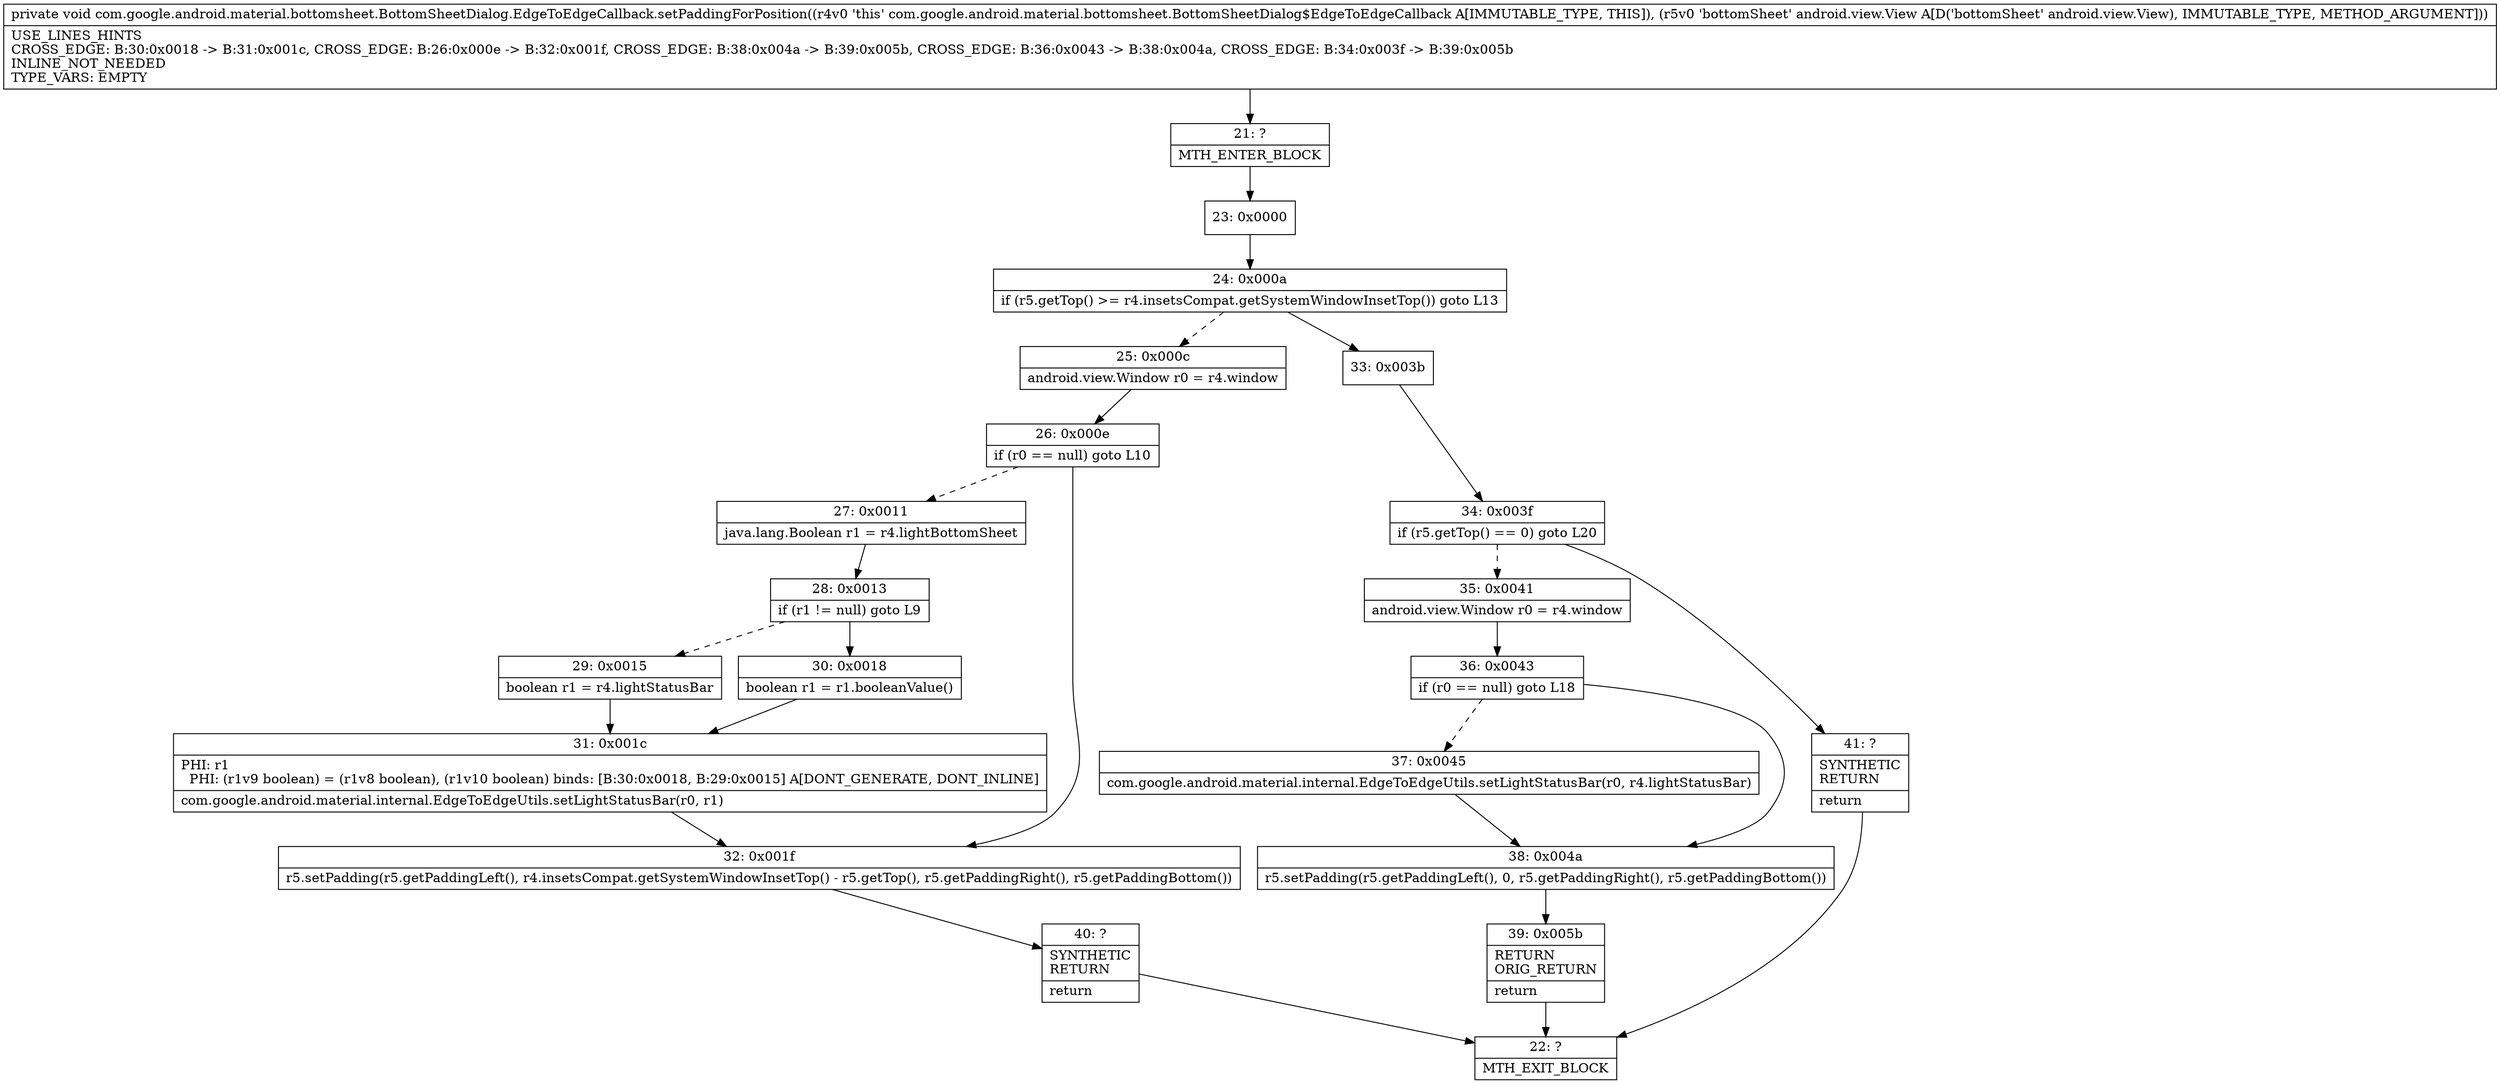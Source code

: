 digraph "CFG forcom.google.android.material.bottomsheet.BottomSheetDialog.EdgeToEdgeCallback.setPaddingForPosition(Landroid\/view\/View;)V" {
Node_21 [shape=record,label="{21\:\ ?|MTH_ENTER_BLOCK\l}"];
Node_23 [shape=record,label="{23\:\ 0x0000}"];
Node_24 [shape=record,label="{24\:\ 0x000a|if (r5.getTop() \>= r4.insetsCompat.getSystemWindowInsetTop()) goto L13\l}"];
Node_25 [shape=record,label="{25\:\ 0x000c|android.view.Window r0 = r4.window\l}"];
Node_26 [shape=record,label="{26\:\ 0x000e|if (r0 == null) goto L10\l}"];
Node_27 [shape=record,label="{27\:\ 0x0011|java.lang.Boolean r1 = r4.lightBottomSheet\l}"];
Node_28 [shape=record,label="{28\:\ 0x0013|if (r1 != null) goto L9\l}"];
Node_29 [shape=record,label="{29\:\ 0x0015|boolean r1 = r4.lightStatusBar\l}"];
Node_31 [shape=record,label="{31\:\ 0x001c|PHI: r1 \l  PHI: (r1v9 boolean) = (r1v8 boolean), (r1v10 boolean) binds: [B:30:0x0018, B:29:0x0015] A[DONT_GENERATE, DONT_INLINE]\l|com.google.android.material.internal.EdgeToEdgeUtils.setLightStatusBar(r0, r1)\l}"];
Node_30 [shape=record,label="{30\:\ 0x0018|boolean r1 = r1.booleanValue()\l}"];
Node_32 [shape=record,label="{32\:\ 0x001f|r5.setPadding(r5.getPaddingLeft(), r4.insetsCompat.getSystemWindowInsetTop() \- r5.getTop(), r5.getPaddingRight(), r5.getPaddingBottom())\l}"];
Node_40 [shape=record,label="{40\:\ ?|SYNTHETIC\lRETURN\l|return\l}"];
Node_22 [shape=record,label="{22\:\ ?|MTH_EXIT_BLOCK\l}"];
Node_33 [shape=record,label="{33\:\ 0x003b}"];
Node_34 [shape=record,label="{34\:\ 0x003f|if (r5.getTop() == 0) goto L20\l}"];
Node_35 [shape=record,label="{35\:\ 0x0041|android.view.Window r0 = r4.window\l}"];
Node_36 [shape=record,label="{36\:\ 0x0043|if (r0 == null) goto L18\l}"];
Node_37 [shape=record,label="{37\:\ 0x0045|com.google.android.material.internal.EdgeToEdgeUtils.setLightStatusBar(r0, r4.lightStatusBar)\l}"];
Node_38 [shape=record,label="{38\:\ 0x004a|r5.setPadding(r5.getPaddingLeft(), 0, r5.getPaddingRight(), r5.getPaddingBottom())\l}"];
Node_39 [shape=record,label="{39\:\ 0x005b|RETURN\lORIG_RETURN\l|return\l}"];
Node_41 [shape=record,label="{41\:\ ?|SYNTHETIC\lRETURN\l|return\l}"];
MethodNode[shape=record,label="{private void com.google.android.material.bottomsheet.BottomSheetDialog.EdgeToEdgeCallback.setPaddingForPosition((r4v0 'this' com.google.android.material.bottomsheet.BottomSheetDialog$EdgeToEdgeCallback A[IMMUTABLE_TYPE, THIS]), (r5v0 'bottomSheet' android.view.View A[D('bottomSheet' android.view.View), IMMUTABLE_TYPE, METHOD_ARGUMENT]))  | USE_LINES_HINTS\lCROSS_EDGE: B:30:0x0018 \-\> B:31:0x001c, CROSS_EDGE: B:26:0x000e \-\> B:32:0x001f, CROSS_EDGE: B:38:0x004a \-\> B:39:0x005b, CROSS_EDGE: B:36:0x0043 \-\> B:38:0x004a, CROSS_EDGE: B:34:0x003f \-\> B:39:0x005b\lINLINE_NOT_NEEDED\lTYPE_VARS: EMPTY\l}"];
MethodNode -> Node_21;Node_21 -> Node_23;
Node_23 -> Node_24;
Node_24 -> Node_25[style=dashed];
Node_24 -> Node_33;
Node_25 -> Node_26;
Node_26 -> Node_27[style=dashed];
Node_26 -> Node_32;
Node_27 -> Node_28;
Node_28 -> Node_29[style=dashed];
Node_28 -> Node_30;
Node_29 -> Node_31;
Node_31 -> Node_32;
Node_30 -> Node_31;
Node_32 -> Node_40;
Node_40 -> Node_22;
Node_33 -> Node_34;
Node_34 -> Node_35[style=dashed];
Node_34 -> Node_41;
Node_35 -> Node_36;
Node_36 -> Node_37[style=dashed];
Node_36 -> Node_38;
Node_37 -> Node_38;
Node_38 -> Node_39;
Node_39 -> Node_22;
Node_41 -> Node_22;
}

